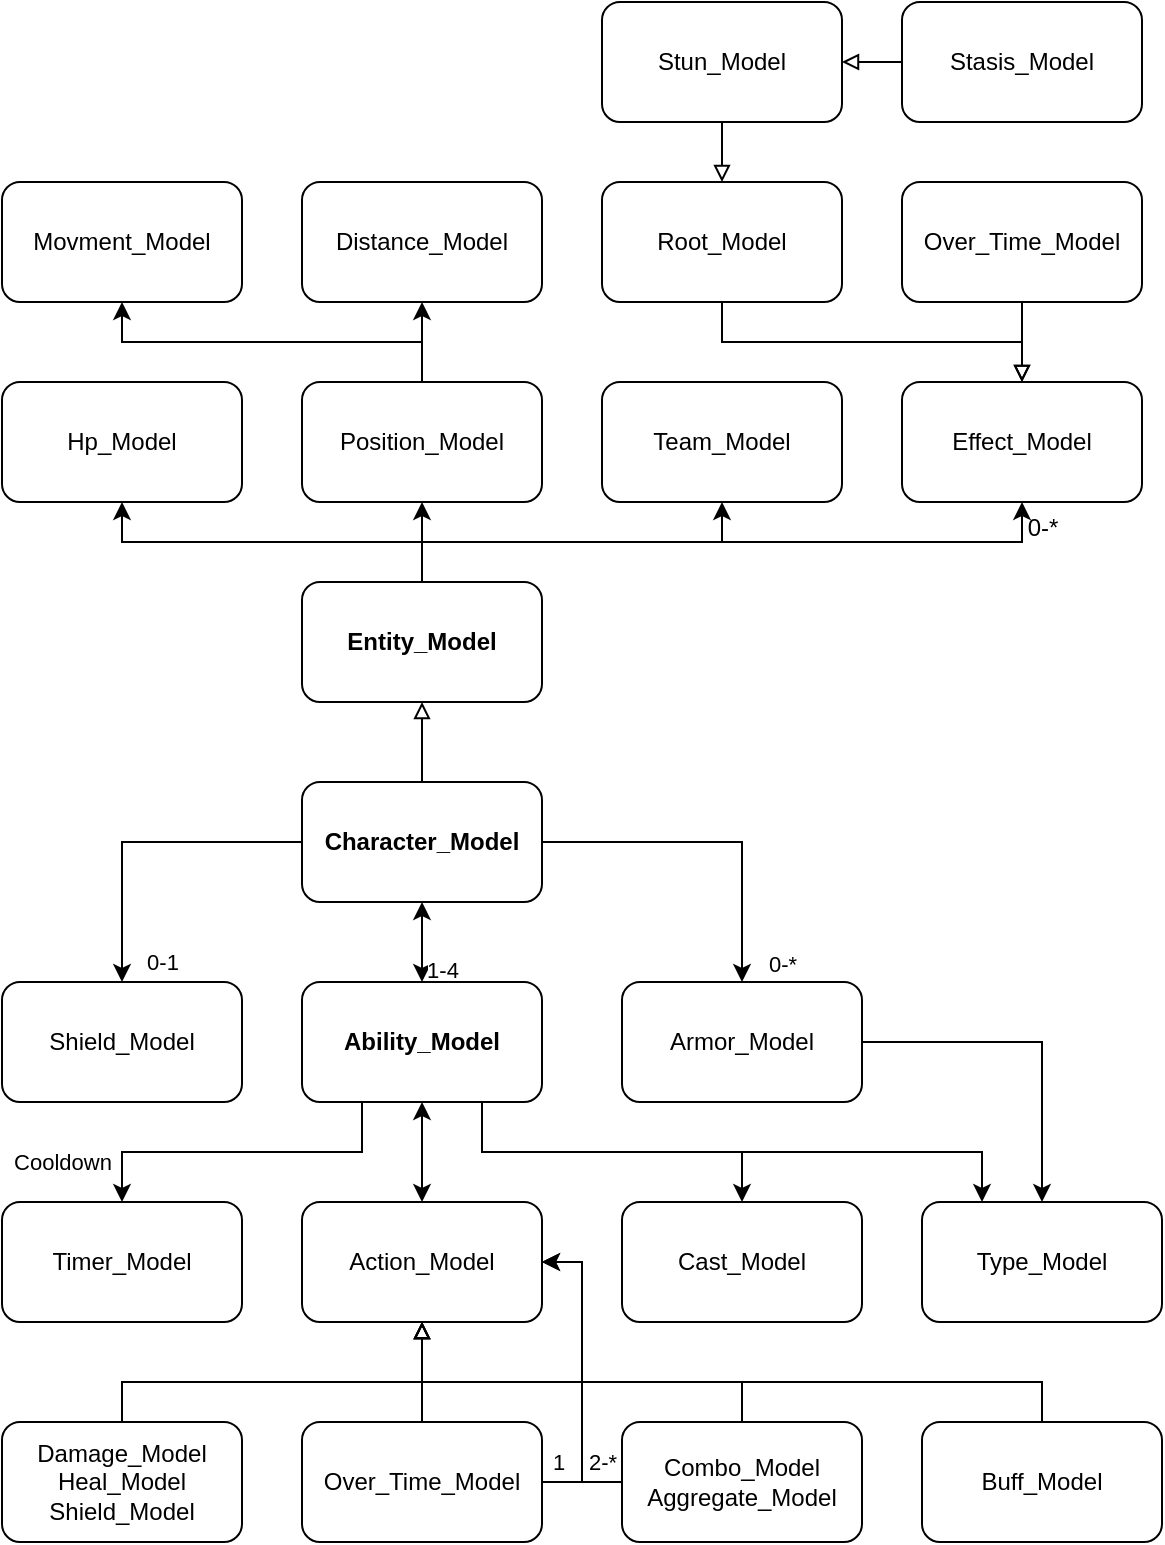 <mxfile version="24.7.6">
  <diagram name="Page-1" id="HnwyvjEURP4HyZZewURH">
    <mxGraphModel dx="1397" dy="770" grid="1" gridSize="10" guides="1" tooltips="1" connect="1" arrows="1" fold="1" page="1" pageScale="1" pageWidth="850" pageHeight="1100" math="0" shadow="0">
      <root>
        <mxCell id="0" />
        <mxCell id="1" parent="0" />
        <mxCell id="73mF63VnfrHL32Zouw08-20" style="edgeStyle=orthogonalEdgeStyle;rounded=0;orthogonalLoop=1;jettySize=auto;html=1;exitX=0.5;exitY=1;exitDx=0;exitDy=0;entryX=0.5;entryY=0;entryDx=0;entryDy=0;startArrow=classic;startFill=1;" parent="1" source="73mF63VnfrHL32Zouw08-2" target="73mF63VnfrHL32Zouw08-13" edge="1">
          <mxGeometry relative="1" as="geometry" />
        </mxCell>
        <mxCell id="73mF63VnfrHL32Zouw08-21" value="1-4&lt;div&gt;&lt;br&gt;&lt;/div&gt;" style="edgeLabel;html=1;align=center;verticalAlign=middle;resizable=0;points=[];" parent="73mF63VnfrHL32Zouw08-20" vertex="1" connectable="0">
          <mxGeometry x="-0.374" relative="1" as="geometry">
            <mxPoint x="10" y="28" as="offset" />
          </mxGeometry>
        </mxCell>
        <mxCell id="73mF63VnfrHL32Zouw08-25" style="edgeStyle=orthogonalEdgeStyle;rounded=0;orthogonalLoop=1;jettySize=auto;html=1;exitX=0.5;exitY=0;exitDx=0;exitDy=0;entryX=0.5;entryY=1;entryDx=0;entryDy=0;endArrow=block;endFill=0;" parent="1" source="73mF63VnfrHL32Zouw08-2" target="73mF63VnfrHL32Zouw08-3" edge="1">
          <mxGeometry relative="1" as="geometry" />
        </mxCell>
        <mxCell id="idkshxeM3-236qNSYfwM-36" style="edgeStyle=orthogonalEdgeStyle;rounded=0;orthogonalLoop=1;jettySize=auto;html=1;exitX=1;exitY=0.5;exitDx=0;exitDy=0;entryX=0.5;entryY=0;entryDx=0;entryDy=0;" parent="1" source="73mF63VnfrHL32Zouw08-2" target="73mF63VnfrHL32Zouw08-11" edge="1">
          <mxGeometry relative="1" as="geometry" />
        </mxCell>
        <mxCell id="ez2GQOw7jL9XCPkTPHHy-1" value="0-*" style="edgeLabel;html=1;align=center;verticalAlign=middle;resizable=0;points=[];" vertex="1" connectable="0" parent="idkshxeM3-236qNSYfwM-36">
          <mxGeometry x="0.349" relative="1" as="geometry">
            <mxPoint x="20" y="46" as="offset" />
          </mxGeometry>
        </mxCell>
        <mxCell id="73mF63VnfrHL32Zouw08-2" value="&lt;b&gt;Character_Model&lt;/b&gt;" style="rounded=1;whiteSpace=wrap;html=1;" parent="1" vertex="1">
          <mxGeometry x="340" y="560" width="120" height="60" as="geometry" />
        </mxCell>
        <mxCell id="73mF63VnfrHL32Zouw08-26" style="edgeStyle=orthogonalEdgeStyle;rounded=0;orthogonalLoop=1;jettySize=auto;html=1;exitX=0.5;exitY=0;exitDx=0;exitDy=0;entryX=0.5;entryY=1;entryDx=0;entryDy=0;" parent="1" source="73mF63VnfrHL32Zouw08-3" target="73mF63VnfrHL32Zouw08-5" edge="1">
          <mxGeometry relative="1" as="geometry" />
        </mxCell>
        <mxCell id="73mF63VnfrHL32Zouw08-27" style="edgeStyle=orthogonalEdgeStyle;rounded=0;orthogonalLoop=1;jettySize=auto;html=1;exitX=0.5;exitY=0;exitDx=0;exitDy=0;entryX=0.5;entryY=1;entryDx=0;entryDy=0;" parent="1" source="73mF63VnfrHL32Zouw08-3" target="73mF63VnfrHL32Zouw08-4" edge="1">
          <mxGeometry relative="1" as="geometry" />
        </mxCell>
        <mxCell id="73mF63VnfrHL32Zouw08-28" style="edgeStyle=orthogonalEdgeStyle;rounded=0;orthogonalLoop=1;jettySize=auto;html=1;exitX=0.5;exitY=0;exitDx=0;exitDy=0;entryX=0.5;entryY=1;entryDx=0;entryDy=0;" parent="1" source="73mF63VnfrHL32Zouw08-3" target="73mF63VnfrHL32Zouw08-6" edge="1">
          <mxGeometry relative="1" as="geometry" />
        </mxCell>
        <mxCell id="idkshxeM3-236qNSYfwM-12" style="edgeStyle=orthogonalEdgeStyle;rounded=0;orthogonalLoop=1;jettySize=auto;html=1;exitX=0.5;exitY=0;exitDx=0;exitDy=0;entryX=0.5;entryY=1;entryDx=0;entryDy=0;" parent="1" source="73mF63VnfrHL32Zouw08-3" target="idkshxeM3-236qNSYfwM-10" edge="1">
          <mxGeometry relative="1" as="geometry" />
        </mxCell>
        <mxCell id="idkshxeM3-236qNSYfwM-40" style="edgeStyle=orthogonalEdgeStyle;rounded=0;orthogonalLoop=1;jettySize=auto;html=1;exitX=0;exitY=0.5;exitDx=0;exitDy=0;entryX=0.5;entryY=0;entryDx=0;entryDy=0;" parent="1" source="73mF63VnfrHL32Zouw08-2" target="73mF63VnfrHL32Zouw08-12" edge="1">
          <mxGeometry relative="1" as="geometry" />
        </mxCell>
        <mxCell id="ez2GQOw7jL9XCPkTPHHy-3" value="0-1" style="edgeLabel;html=1;align=center;verticalAlign=middle;resizable=0;points=[];" vertex="1" connectable="0" parent="idkshxeM3-236qNSYfwM-40">
          <mxGeometry x="0.513" y="-2" relative="1" as="geometry">
            <mxPoint x="22" y="29" as="offset" />
          </mxGeometry>
        </mxCell>
        <mxCell id="73mF63VnfrHL32Zouw08-3" value="&lt;b&gt;Entity_Model&lt;/b&gt;" style="rounded=1;whiteSpace=wrap;html=1;" parent="1" vertex="1">
          <mxGeometry x="340" y="460" width="120" height="60" as="geometry" />
        </mxCell>
        <mxCell id="73mF63VnfrHL32Zouw08-4" value="Hp_Model" style="rounded=1;whiteSpace=wrap;html=1;" parent="1" vertex="1">
          <mxGeometry x="190" y="360" width="120" height="60" as="geometry" />
        </mxCell>
        <mxCell id="idkshxeM3-236qNSYfwM-15" style="edgeStyle=orthogonalEdgeStyle;rounded=0;orthogonalLoop=1;jettySize=auto;html=1;exitX=0.5;exitY=0;exitDx=0;exitDy=0;entryX=0.5;entryY=1;entryDx=0;entryDy=0;" parent="1" source="73mF63VnfrHL32Zouw08-5" target="idkshxeM3-236qNSYfwM-14" edge="1">
          <mxGeometry relative="1" as="geometry" />
        </mxCell>
        <mxCell id="-7RU0D968CdtHw_r873J-2" style="edgeStyle=orthogonalEdgeStyle;rounded=0;orthogonalLoop=1;jettySize=auto;html=1;exitX=0.5;exitY=0;exitDx=0;exitDy=0;entryX=0.5;entryY=1;entryDx=0;entryDy=0;" parent="1" source="73mF63VnfrHL32Zouw08-5" target="-7RU0D968CdtHw_r873J-1" edge="1">
          <mxGeometry relative="1" as="geometry" />
        </mxCell>
        <mxCell id="73mF63VnfrHL32Zouw08-5" value="Position_Model" style="rounded=1;whiteSpace=wrap;html=1;" parent="1" vertex="1">
          <mxGeometry x="340" y="360" width="120" height="60" as="geometry" />
        </mxCell>
        <mxCell id="73mF63VnfrHL32Zouw08-6" value="Team_Model" style="rounded=1;whiteSpace=wrap;html=1;" parent="1" vertex="1">
          <mxGeometry x="490" y="360" width="120" height="60" as="geometry" />
        </mxCell>
        <mxCell id="ez2GQOw7jL9XCPkTPHHy-2" style="edgeStyle=orthogonalEdgeStyle;rounded=0;orthogonalLoop=1;jettySize=auto;html=1;exitX=1;exitY=0.5;exitDx=0;exitDy=0;entryX=0.5;entryY=0;entryDx=0;entryDy=0;" edge="1" parent="1" source="73mF63VnfrHL32Zouw08-11" target="idkshxeM3-236qNSYfwM-4">
          <mxGeometry relative="1" as="geometry" />
        </mxCell>
        <mxCell id="73mF63VnfrHL32Zouw08-11" value="Armor_Model" style="rounded=1;whiteSpace=wrap;html=1;" parent="1" vertex="1">
          <mxGeometry x="500" y="660" width="120" height="60" as="geometry" />
        </mxCell>
        <mxCell id="73mF63VnfrHL32Zouw08-12" value="Shield_Model" style="rounded=1;whiteSpace=wrap;html=1;" parent="1" vertex="1">
          <mxGeometry x="190" y="660" width="120" height="60" as="geometry" />
        </mxCell>
        <mxCell id="73mF63VnfrHL32Zouw08-17" style="edgeStyle=orthogonalEdgeStyle;rounded=0;orthogonalLoop=1;jettySize=auto;html=1;exitX=0.25;exitY=1;exitDx=0;exitDy=0;" parent="1" source="73mF63VnfrHL32Zouw08-13" target="73mF63VnfrHL32Zouw08-14" edge="1">
          <mxGeometry relative="1" as="geometry" />
        </mxCell>
        <mxCell id="73mF63VnfrHL32Zouw08-18" value="Cooldown" style="edgeLabel;html=1;align=center;verticalAlign=middle;resizable=0;points=[];" parent="73mF63VnfrHL32Zouw08-17" vertex="1" connectable="0">
          <mxGeometry x="-0.06" y="-1" relative="1" as="geometry">
            <mxPoint x="-95" y="6" as="offset" />
          </mxGeometry>
        </mxCell>
        <mxCell id="73mF63VnfrHL32Zouw08-19" style="rounded=0;orthogonalLoop=1;jettySize=auto;html=1;exitX=0.5;exitY=1;exitDx=0;exitDy=0;entryX=0.5;entryY=0;entryDx=0;entryDy=0;startArrow=classic;startFill=1;" parent="1" source="73mF63VnfrHL32Zouw08-13" target="73mF63VnfrHL32Zouw08-15" edge="1">
          <mxGeometry relative="1" as="geometry" />
        </mxCell>
        <mxCell id="idkshxeM3-236qNSYfwM-5" style="edgeStyle=orthogonalEdgeStyle;rounded=0;orthogonalLoop=1;jettySize=auto;html=1;exitX=0.75;exitY=1;exitDx=0;exitDy=0;entryX=0.25;entryY=0;entryDx=0;entryDy=0;" parent="1" source="73mF63VnfrHL32Zouw08-13" target="idkshxeM3-236qNSYfwM-4" edge="1">
          <mxGeometry relative="1" as="geometry" />
        </mxCell>
        <mxCell id="idkshxeM3-236qNSYfwM-6" style="edgeStyle=orthogonalEdgeStyle;rounded=0;orthogonalLoop=1;jettySize=auto;html=1;exitX=0.75;exitY=1;exitDx=0;exitDy=0;entryX=0.5;entryY=0;entryDx=0;entryDy=0;" parent="1" source="73mF63VnfrHL32Zouw08-13" target="73mF63VnfrHL32Zouw08-16" edge="1">
          <mxGeometry relative="1" as="geometry" />
        </mxCell>
        <mxCell id="73mF63VnfrHL32Zouw08-13" value="&lt;b&gt;Ability_Model&lt;/b&gt;" style="rounded=1;whiteSpace=wrap;html=1;" parent="1" vertex="1">
          <mxGeometry x="340" y="660" width="120" height="60" as="geometry" />
        </mxCell>
        <mxCell id="73mF63VnfrHL32Zouw08-14" value="Timer_Model" style="rounded=1;whiteSpace=wrap;html=1;" parent="1" vertex="1">
          <mxGeometry x="190" y="770" width="120" height="60" as="geometry" />
        </mxCell>
        <mxCell id="73mF63VnfrHL32Zouw08-15" value="Action_Model" style="rounded=1;whiteSpace=wrap;html=1;" parent="1" vertex="1">
          <mxGeometry x="340" y="770" width="120" height="60" as="geometry" />
        </mxCell>
        <mxCell id="73mF63VnfrHL32Zouw08-16" value="Cast_Model" style="rounded=1;whiteSpace=wrap;html=1;" parent="1" vertex="1">
          <mxGeometry x="500" y="770" width="120" height="60" as="geometry" />
        </mxCell>
        <mxCell id="idkshxeM3-236qNSYfwM-4" value="Type_Model" style="rounded=1;whiteSpace=wrap;html=1;" parent="1" vertex="1">
          <mxGeometry x="650" y="770" width="120" height="60" as="geometry" />
        </mxCell>
        <mxCell id="idkshxeM3-236qNSYfwM-10" value="Effect_Model" style="rounded=1;whiteSpace=wrap;html=1;" parent="1" vertex="1">
          <mxGeometry x="640" y="360" width="120" height="60" as="geometry" />
        </mxCell>
        <mxCell id="idkshxeM3-236qNSYfwM-13" value="0-*" style="text;html=1;align=center;verticalAlign=middle;resizable=0;points=[];autosize=1;strokeColor=none;fillColor=none;" parent="1" vertex="1">
          <mxGeometry x="690" y="418" width="40" height="30" as="geometry" />
        </mxCell>
        <mxCell id="idkshxeM3-236qNSYfwM-14" value="Distance_Model" style="rounded=1;whiteSpace=wrap;html=1;" parent="1" vertex="1">
          <mxGeometry x="340" y="260" width="120" height="60" as="geometry" />
        </mxCell>
        <mxCell id="idkshxeM3-236qNSYfwM-19" style="edgeStyle=orthogonalEdgeStyle;rounded=0;orthogonalLoop=1;jettySize=auto;html=1;exitX=0.5;exitY=0;exitDx=0;exitDy=0;entryX=0.5;entryY=1;entryDx=0;entryDy=0;endArrow=block;endFill=0;" parent="1" source="idkshxeM3-236qNSYfwM-16" target="73mF63VnfrHL32Zouw08-15" edge="1">
          <mxGeometry relative="1" as="geometry">
            <Array as="points">
              <mxPoint x="250" y="860" />
              <mxPoint x="400" y="860" />
            </Array>
          </mxGeometry>
        </mxCell>
        <mxCell id="idkshxeM3-236qNSYfwM-16" value="Damage_Model&lt;div&gt;Heal_Model&lt;br&gt;&lt;/div&gt;&lt;div&gt;Shield_Model&lt;br&gt;&lt;/div&gt;" style="rounded=1;whiteSpace=wrap;html=1;" parent="1" vertex="1">
          <mxGeometry x="190" y="880" width="120" height="60" as="geometry" />
        </mxCell>
        <mxCell id="idkshxeM3-236qNSYfwM-22" style="edgeStyle=orthogonalEdgeStyle;rounded=0;orthogonalLoop=1;jettySize=auto;html=1;exitX=1;exitY=0.5;exitDx=0;exitDy=0;entryX=1;entryY=0.5;entryDx=0;entryDy=0;" parent="1" source="idkshxeM3-236qNSYfwM-17" target="73mF63VnfrHL32Zouw08-15" edge="1">
          <mxGeometry relative="1" as="geometry" />
        </mxCell>
        <mxCell id="idkshxeM3-236qNSYfwM-27" value="1" style="edgeLabel;html=1;align=center;verticalAlign=middle;resizable=0;points=[];" parent="idkshxeM3-236qNSYfwM-22" vertex="1" connectable="0">
          <mxGeometry x="-0.895" y="2" relative="1" as="geometry">
            <mxPoint y="-8" as="offset" />
          </mxGeometry>
        </mxCell>
        <mxCell id="idkshxeM3-236qNSYfwM-17" value="Over_Time_Model" style="rounded=1;whiteSpace=wrap;html=1;" parent="1" vertex="1">
          <mxGeometry x="340" y="880" width="120" height="60" as="geometry" />
        </mxCell>
        <mxCell id="idkshxeM3-236qNSYfwM-23" style="edgeStyle=orthogonalEdgeStyle;rounded=0;orthogonalLoop=1;jettySize=auto;html=1;exitX=0;exitY=0.5;exitDx=0;exitDy=0;entryX=1;entryY=0.5;entryDx=0;entryDy=0;" parent="1" source="idkshxeM3-236qNSYfwM-18" target="73mF63VnfrHL32Zouw08-15" edge="1">
          <mxGeometry relative="1" as="geometry">
            <Array as="points">
              <mxPoint x="480" y="910" />
              <mxPoint x="480" y="800" />
            </Array>
          </mxGeometry>
        </mxCell>
        <mxCell id="idkshxeM3-236qNSYfwM-24" value="2-*" style="edgeLabel;html=1;align=center;verticalAlign=middle;resizable=0;points=[];" parent="idkshxeM3-236qNSYfwM-23" vertex="1" connectable="0">
          <mxGeometry x="-0.423" relative="1" as="geometry">
            <mxPoint x="10" y="13" as="offset" />
          </mxGeometry>
        </mxCell>
        <mxCell id="idkshxeM3-236qNSYfwM-18" value="Combo_Model&lt;div&gt;Aggregate_Model&lt;br&gt;&lt;/div&gt;" style="rounded=1;whiteSpace=wrap;html=1;" parent="1" vertex="1">
          <mxGeometry x="500" y="880" width="120" height="60" as="geometry" />
        </mxCell>
        <mxCell id="idkshxeM3-236qNSYfwM-20" style="edgeStyle=orthogonalEdgeStyle;rounded=0;orthogonalLoop=1;jettySize=auto;html=1;exitX=0.5;exitY=0;exitDx=0;exitDy=0;endArrow=block;endFill=0;" parent="1" source="idkshxeM3-236qNSYfwM-17" edge="1">
          <mxGeometry relative="1" as="geometry">
            <mxPoint x="260" y="880" as="sourcePoint" />
            <mxPoint x="400" y="830" as="targetPoint" />
          </mxGeometry>
        </mxCell>
        <mxCell id="idkshxeM3-236qNSYfwM-21" style="edgeStyle=orthogonalEdgeStyle;rounded=0;orthogonalLoop=1;jettySize=auto;html=1;exitX=0.5;exitY=0;exitDx=0;exitDy=0;entryX=0.5;entryY=1;entryDx=0;entryDy=0;endArrow=block;endFill=0;" parent="1" source="idkshxeM3-236qNSYfwM-18" target="73mF63VnfrHL32Zouw08-15" edge="1">
          <mxGeometry relative="1" as="geometry">
            <mxPoint x="270" y="890" as="sourcePoint" />
            <mxPoint x="420" y="850" as="targetPoint" />
            <Array as="points">
              <mxPoint x="560" y="860" />
              <mxPoint x="400" y="860" />
            </Array>
          </mxGeometry>
        </mxCell>
        <mxCell id="idkshxeM3-236qNSYfwM-38" style="edgeStyle=orthogonalEdgeStyle;rounded=0;orthogonalLoop=1;jettySize=auto;html=1;exitX=0.5;exitY=1;exitDx=0;exitDy=0;entryX=0.5;entryY=0;entryDx=0;entryDy=0;endArrow=block;endFill=0;" parent="1" source="idkshxeM3-236qNSYfwM-28" target="idkshxeM3-236qNSYfwM-37" edge="1">
          <mxGeometry relative="1" as="geometry" />
        </mxCell>
        <mxCell id="idkshxeM3-236qNSYfwM-28" value="Stun_Model" style="rounded=1;whiteSpace=wrap;html=1;" parent="1" vertex="1">
          <mxGeometry x="490" y="170" width="120" height="60" as="geometry" />
        </mxCell>
        <mxCell id="idkshxeM3-236qNSYfwM-31" style="edgeStyle=orthogonalEdgeStyle;rounded=0;orthogonalLoop=1;jettySize=auto;html=1;exitX=0.5;exitY=1;exitDx=0;exitDy=0;entryX=0.5;entryY=0;entryDx=0;entryDy=0;endArrow=block;endFill=0;" parent="1" source="idkshxeM3-236qNSYfwM-29" target="idkshxeM3-236qNSYfwM-10" edge="1">
          <mxGeometry relative="1" as="geometry" />
        </mxCell>
        <mxCell id="idkshxeM3-236qNSYfwM-29" value="Over_Time_Model" style="rounded=1;whiteSpace=wrap;html=1;" parent="1" vertex="1">
          <mxGeometry x="640" y="260" width="120" height="60" as="geometry" />
        </mxCell>
        <mxCell id="idkshxeM3-236qNSYfwM-33" style="edgeStyle=orthogonalEdgeStyle;rounded=0;orthogonalLoop=1;jettySize=auto;html=1;exitX=0;exitY=0.5;exitDx=0;exitDy=0;entryX=1;entryY=0.5;entryDx=0;entryDy=0;endArrow=block;endFill=0;" parent="1" source="idkshxeM3-236qNSYfwM-30" target="idkshxeM3-236qNSYfwM-28" edge="1">
          <mxGeometry relative="1" as="geometry" />
        </mxCell>
        <mxCell id="idkshxeM3-236qNSYfwM-30" value="Stasis_Model" style="rounded=1;whiteSpace=wrap;html=1;" parent="1" vertex="1">
          <mxGeometry x="640" y="170" width="120" height="60" as="geometry" />
        </mxCell>
        <mxCell id="idkshxeM3-236qNSYfwM-39" style="edgeStyle=orthogonalEdgeStyle;rounded=0;orthogonalLoop=1;jettySize=auto;html=1;exitX=0.5;exitY=1;exitDx=0;exitDy=0;entryX=0.5;entryY=0;entryDx=0;entryDy=0;endArrow=block;endFill=0;" parent="1" source="idkshxeM3-236qNSYfwM-37" target="idkshxeM3-236qNSYfwM-10" edge="1">
          <mxGeometry relative="1" as="geometry" />
        </mxCell>
        <mxCell id="idkshxeM3-236qNSYfwM-37" value="Root_Model" style="rounded=1;whiteSpace=wrap;html=1;" parent="1" vertex="1">
          <mxGeometry x="490" y="260" width="120" height="60" as="geometry" />
        </mxCell>
        <mxCell id="idkshxeM3-236qNSYfwM-47" value="Buff_Model" style="rounded=1;whiteSpace=wrap;html=1;" parent="1" vertex="1">
          <mxGeometry x="650" y="880" width="120" height="60" as="geometry" />
        </mxCell>
        <mxCell id="idkshxeM3-236qNSYfwM-48" style="edgeStyle=orthogonalEdgeStyle;rounded=0;orthogonalLoop=1;jettySize=auto;html=1;exitX=0.5;exitY=0;exitDx=0;exitDy=0;endArrow=block;endFill=0;" parent="1" source="idkshxeM3-236qNSYfwM-47" edge="1">
          <mxGeometry relative="1" as="geometry">
            <mxPoint x="700" y="870" as="sourcePoint" />
            <mxPoint x="400" y="830" as="targetPoint" />
            <Array as="points">
              <mxPoint x="710" y="860" />
              <mxPoint x="400" y="860" />
            </Array>
          </mxGeometry>
        </mxCell>
        <mxCell id="-7RU0D968CdtHw_r873J-1" value="Movment_Model" style="rounded=1;whiteSpace=wrap;html=1;" parent="1" vertex="1">
          <mxGeometry x="190" y="260" width="120" height="60" as="geometry" />
        </mxCell>
      </root>
    </mxGraphModel>
  </diagram>
</mxfile>
